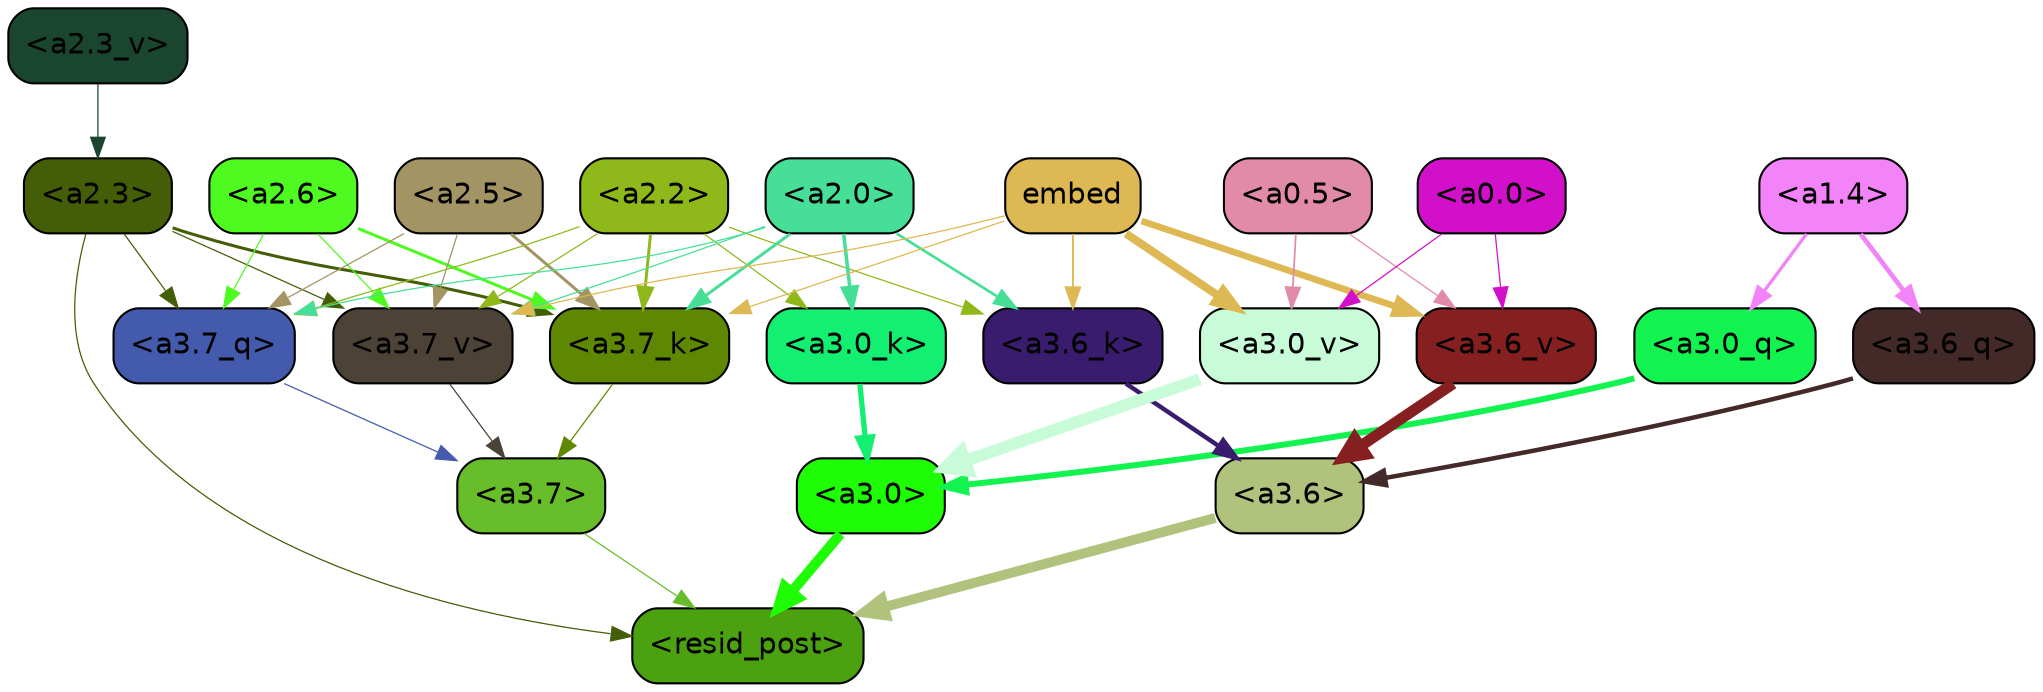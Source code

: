 strict digraph "" {
	graph [bgcolor=transparent,
		layout=dot,
		overlap=false,
		splines=true
	];
	"<a3.7>"	[color=black,
		fillcolor="#67be2a",
		fontname=Helvetica,
		shape=box,
		style="filled, rounded"];
	"<resid_post>"	[color=black,
		fillcolor="#4ca110",
		fontname=Helvetica,
		shape=box,
		style="filled, rounded"];
	"<a3.7>" -> "<resid_post>"	[color="#67be2a",
		penwidth=0.6];
	"<a3.6>"	[color=black,
		fillcolor="#b1c27c",
		fontname=Helvetica,
		shape=box,
		style="filled, rounded"];
	"<a3.6>" -> "<resid_post>"	[color="#b1c27c",
		penwidth=4.746312499046326];
	"<a3.0>"	[color=black,
		fillcolor="#1efc06",
		fontname=Helvetica,
		shape=box,
		style="filled, rounded"];
	"<a3.0>" -> "<resid_post>"	[color="#1efc06",
		penwidth=4.896343111991882];
	"<a2.3>"	[color=black,
		fillcolor="#445e08",
		fontname=Helvetica,
		shape=box,
		style="filled, rounded"];
	"<a2.3>" -> "<resid_post>"	[color="#445e08",
		penwidth=0.6];
	"<a3.7_q>"	[color=black,
		fillcolor="#445aac",
		fontname=Helvetica,
		shape=box,
		style="filled, rounded"];
	"<a2.3>" -> "<a3.7_q>"	[color="#445e08",
		penwidth=0.6];
	"<a3.7_k>"	[color=black,
		fillcolor="#5e8802",
		fontname=Helvetica,
		shape=box,
		style="filled, rounded"];
	"<a2.3>" -> "<a3.7_k>"	[color="#445e08",
		penwidth=1.467104621231556];
	"<a3.7_v>"	[color=black,
		fillcolor="#4c4236",
		fontname=Helvetica,
		shape=box,
		style="filled, rounded"];
	"<a2.3>" -> "<a3.7_v>"	[color="#445e08",
		penwidth=0.6];
	"<a3.7_q>" -> "<a3.7>"	[color="#445aac",
		penwidth=0.6];
	"<a3.6_q>"	[color=black,
		fillcolor="#432a29",
		fontname=Helvetica,
		shape=box,
		style="filled, rounded"];
	"<a3.6_q>" -> "<a3.6>"	[color="#432a29",
		penwidth=2.160832464694977];
	"<a3.0_q>"	[color=black,
		fillcolor="#13f350",
		fontname=Helvetica,
		shape=box,
		style="filled, rounded"];
	"<a3.0_q>" -> "<a3.0>"	[color="#13f350",
		penwidth=2.870753765106201];
	"<a3.7_k>" -> "<a3.7>"	[color="#5e8802",
		penwidth=0.6];
	"<a3.6_k>"	[color=black,
		fillcolor="#391c6d",
		fontname=Helvetica,
		shape=box,
		style="filled, rounded"];
	"<a3.6_k>" -> "<a3.6>"	[color="#391c6d",
		penwidth=2.13908451795578];
	"<a3.0_k>"	[color=black,
		fillcolor="#12ef71",
		fontname=Helvetica,
		shape=box,
		style="filled, rounded"];
	"<a3.0_k>" -> "<a3.0>"	[color="#12ef71",
		penwidth=2.520303964614868];
	"<a3.7_v>" -> "<a3.7>"	[color="#4c4236",
		penwidth=0.6];
	"<a3.6_v>"	[color=black,
		fillcolor="#862020",
		fontname=Helvetica,
		shape=box,
		style="filled, rounded"];
	"<a3.6_v>" -> "<a3.6>"	[color="#862020",
		penwidth=5.297133803367615];
	"<a3.0_v>"	[color=black,
		fillcolor="#c8fbd7",
		fontname=Helvetica,
		shape=box,
		style="filled, rounded"];
	"<a3.0_v>" -> "<a3.0>"	[color="#c8fbd7",
		penwidth=5.680712580680847];
	"<a2.6>"	[color=black,
		fillcolor="#4ffa20",
		fontname=Helvetica,
		shape=box,
		style="filled, rounded"];
	"<a2.6>" -> "<a3.7_q>"	[color="#4ffa20",
		penwidth=0.6];
	"<a2.6>" -> "<a3.7_k>"	[color="#4ffa20",
		penwidth=1.4453159049153328];
	"<a2.6>" -> "<a3.7_v>"	[color="#4ffa20",
		penwidth=0.6];
	"<a2.5>"	[color=black,
		fillcolor="#a39563",
		fontname=Helvetica,
		shape=box,
		style="filled, rounded"];
	"<a2.5>" -> "<a3.7_q>"	[color="#a39563",
		penwidth=0.6];
	"<a2.5>" -> "<a3.7_k>"	[color="#a39563",
		penwidth=1.4526091292500496];
	"<a2.5>" -> "<a3.7_v>"	[color="#a39563",
		penwidth=0.6];
	"<a2.2>"	[color=black,
		fillcolor="#8fb91b",
		fontname=Helvetica,
		shape=box,
		style="filled, rounded"];
	"<a2.2>" -> "<a3.7_q>"	[color="#8fb91b",
		penwidth=0.6];
	"<a2.2>" -> "<a3.7_k>"	[color="#8fb91b",
		penwidth=1.4310357049107552];
	"<a2.2>" -> "<a3.6_k>"	[color="#8fb91b",
		penwidth=0.6];
	"<a2.2>" -> "<a3.0_k>"	[color="#8fb91b",
		penwidth=0.6];
	"<a2.2>" -> "<a3.7_v>"	[color="#8fb91b",
		penwidth=0.6];
	"<a2.0>"	[color=black,
		fillcolor="#47df97",
		fontname=Helvetica,
		shape=box,
		style="filled, rounded"];
	"<a2.0>" -> "<a3.7_q>"	[color="#47df97",
		penwidth=0.6];
	"<a2.0>" -> "<a3.7_k>"	[color="#47df97",
		penwidth=1.4314699843525887];
	"<a2.0>" -> "<a3.6_k>"	[color="#47df97",
		penwidth=1.2950235605239868];
	"<a2.0>" -> "<a3.0_k>"	[color="#47df97",
		penwidth=1.712992787361145];
	"<a2.0>" -> "<a3.7_v>"	[color="#47df97",
		penwidth=0.6];
	"<a1.4>"	[color=black,
		fillcolor="#f283f8",
		fontname=Helvetica,
		shape=box,
		style="filled, rounded"];
	"<a1.4>" -> "<a3.6_q>"	[color="#f283f8",
		penwidth=2.2719132900238037];
	"<a1.4>" -> "<a3.0_q>"	[color="#f283f8",
		penwidth=1.5932877659797668];
	embed	[color=black,
		fillcolor="#ddb853",
		fontname=Helvetica,
		shape=box,
		style="filled, rounded"];
	embed -> "<a3.7_k>"	[color="#ddb853",
		penwidth=0.6];
	embed -> "<a3.6_k>"	[color="#ddb853",
		penwidth=0.891706109046936];
	embed -> "<a3.7_v>"	[color="#ddb853",
		penwidth=0.6];
	embed -> "<a3.6_v>"	[color="#ddb853",
		penwidth=3.1766927242279053];
	embed -> "<a3.0_v>"	[color="#ddb853",
		penwidth=3.9005755856633186];
	"<a0.5>"	[color=black,
		fillcolor="#e28ba8",
		fontname=Helvetica,
		shape=box,
		style="filled, rounded"];
	"<a0.5>" -> "<a3.6_v>"	[color="#e28ba8",
		penwidth=0.6];
	"<a0.5>" -> "<a3.0_v>"	[color="#e28ba8",
		penwidth=0.8493617177009583];
	"<a0.0>"	[color=black,
		fillcolor="#d210ca",
		fontname=Helvetica,
		shape=box,
		style="filled, rounded"];
	"<a0.0>" -> "<a3.6_v>"	[color="#d210ca",
		penwidth=0.6];
	"<a0.0>" -> "<a3.0_v>"	[color="#d210ca",
		penwidth=0.6];
	"<a2.3_v>"	[color=black,
		fillcolor="#1a462f",
		fontname=Helvetica,
		shape=box,
		style="filled, rounded"];
	"<a2.3_v>" -> "<a2.3>"	[color="#1a462f",
		penwidth=0.6];
}
